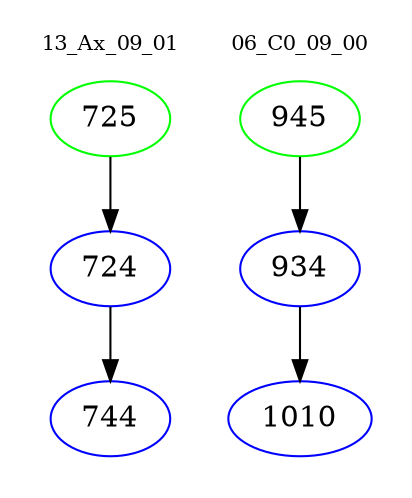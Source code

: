 digraph{
subgraph cluster_0 {
color = white
label = "13_Ax_09_01";
fontsize=10;
T0_725 [label="725", color="green"]
T0_725 -> T0_724 [color="black"]
T0_724 [label="724", color="blue"]
T0_724 -> T0_744 [color="black"]
T0_744 [label="744", color="blue"]
}
subgraph cluster_1 {
color = white
label = "06_C0_09_00";
fontsize=10;
T1_945 [label="945", color="green"]
T1_945 -> T1_934 [color="black"]
T1_934 [label="934", color="blue"]
T1_934 -> T1_1010 [color="black"]
T1_1010 [label="1010", color="blue"]
}
}
